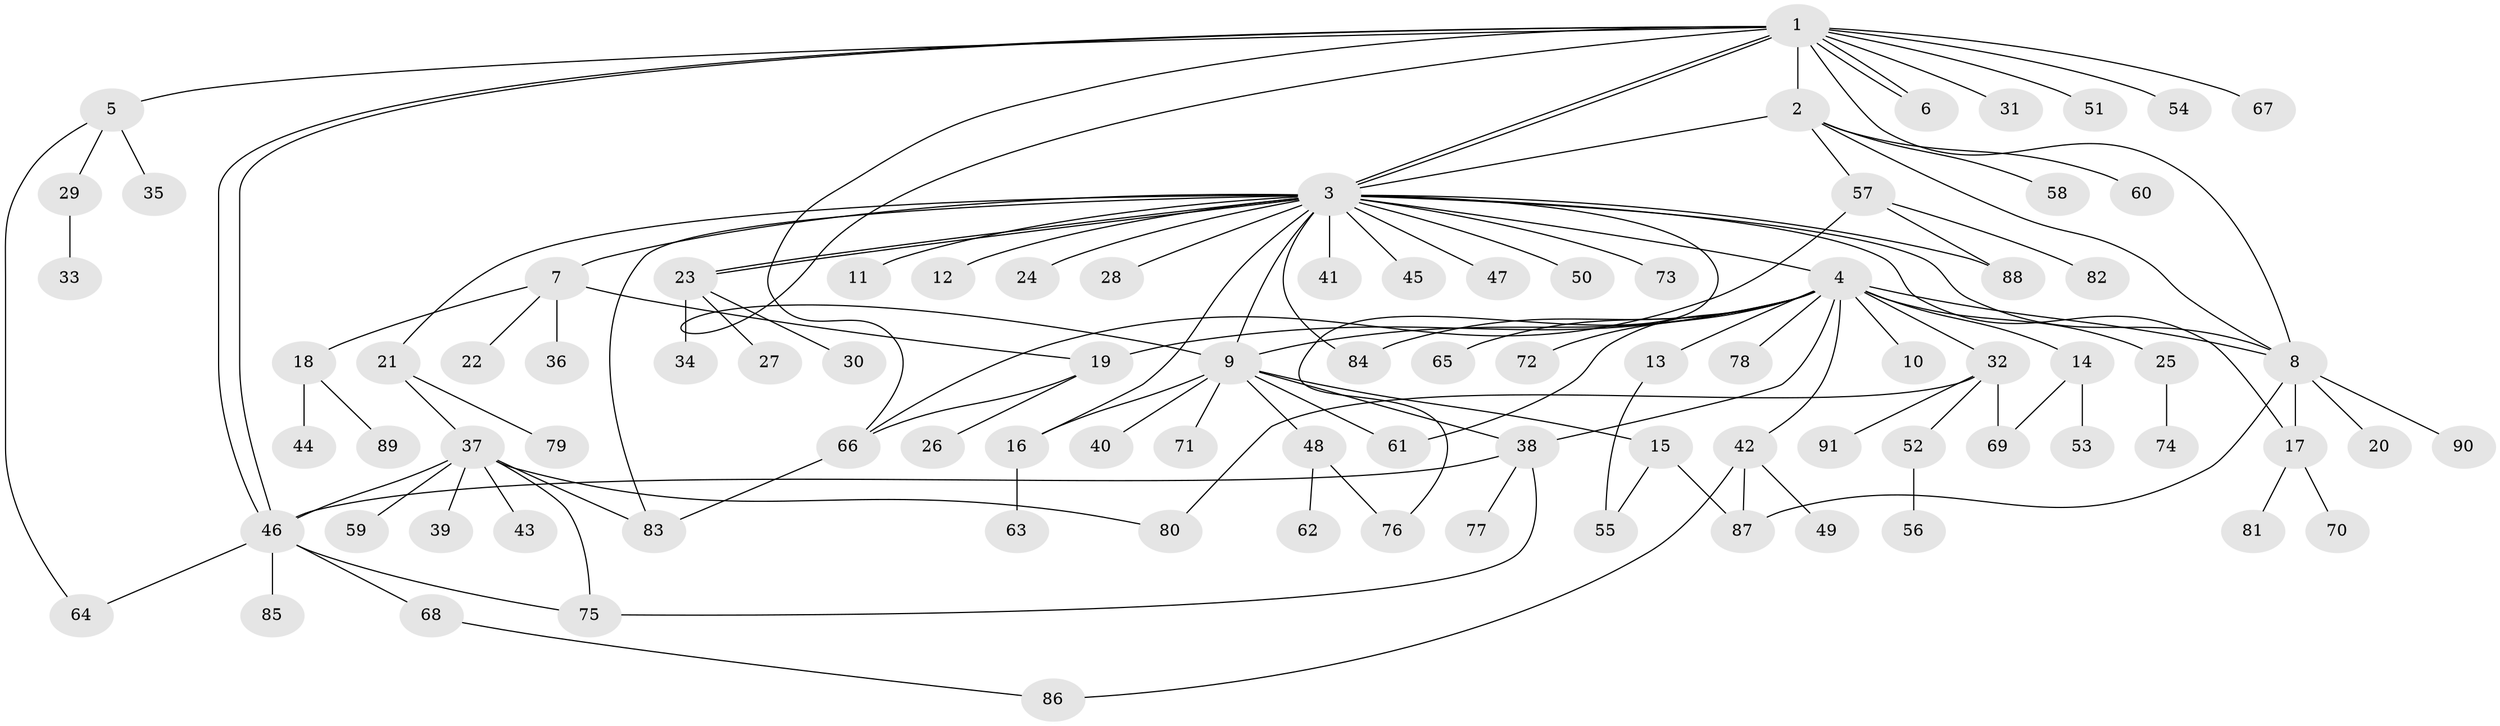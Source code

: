 // coarse degree distribution, {7: 0.02702702702702703, 6: 0.08108108108108109, 11: 0.02702702702702703, 13: 0.02702702702702703, 3: 0.10810810810810811, 1: 0.2972972972972973, 4: 0.10810810810810811, 8: 0.02702702702702703, 5: 0.05405405405405406, 2: 0.24324324324324326}
// Generated by graph-tools (version 1.1) at 2025/50/03/04/25 22:50:30]
// undirected, 91 vertices, 123 edges
graph export_dot {
  node [color=gray90,style=filled];
  1;
  2;
  3;
  4;
  5;
  6;
  7;
  8;
  9;
  10;
  11;
  12;
  13;
  14;
  15;
  16;
  17;
  18;
  19;
  20;
  21;
  22;
  23;
  24;
  25;
  26;
  27;
  28;
  29;
  30;
  31;
  32;
  33;
  34;
  35;
  36;
  37;
  38;
  39;
  40;
  41;
  42;
  43;
  44;
  45;
  46;
  47;
  48;
  49;
  50;
  51;
  52;
  53;
  54;
  55;
  56;
  57;
  58;
  59;
  60;
  61;
  62;
  63;
  64;
  65;
  66;
  67;
  68;
  69;
  70;
  71;
  72;
  73;
  74;
  75;
  76;
  77;
  78;
  79;
  80;
  81;
  82;
  83;
  84;
  85;
  86;
  87;
  88;
  89;
  90;
  91;
  1 -- 2;
  1 -- 3;
  1 -- 3;
  1 -- 5;
  1 -- 6;
  1 -- 6;
  1 -- 8;
  1 -- 9;
  1 -- 31;
  1 -- 46;
  1 -- 46;
  1 -- 51;
  1 -- 54;
  1 -- 66;
  1 -- 67;
  2 -- 3;
  2 -- 8;
  2 -- 57;
  2 -- 58;
  2 -- 60;
  3 -- 4;
  3 -- 7;
  3 -- 8;
  3 -- 9;
  3 -- 11;
  3 -- 12;
  3 -- 16;
  3 -- 17;
  3 -- 21;
  3 -- 23;
  3 -- 23;
  3 -- 24;
  3 -- 28;
  3 -- 41;
  3 -- 45;
  3 -- 47;
  3 -- 50;
  3 -- 73;
  3 -- 76;
  3 -- 83;
  3 -- 84;
  3 -- 88;
  4 -- 8;
  4 -- 9;
  4 -- 10;
  4 -- 13;
  4 -- 14;
  4 -- 19;
  4 -- 25;
  4 -- 32;
  4 -- 38;
  4 -- 42;
  4 -- 61;
  4 -- 65;
  4 -- 72;
  4 -- 78;
  4 -- 84;
  5 -- 29;
  5 -- 35;
  5 -- 64;
  7 -- 18;
  7 -- 19;
  7 -- 22;
  7 -- 36;
  8 -- 17;
  8 -- 20;
  8 -- 87;
  8 -- 90;
  9 -- 15;
  9 -- 16;
  9 -- 38;
  9 -- 40;
  9 -- 48;
  9 -- 61;
  9 -- 71;
  13 -- 55;
  14 -- 53;
  14 -- 69;
  15 -- 55;
  15 -- 87;
  16 -- 63;
  17 -- 70;
  17 -- 81;
  18 -- 44;
  18 -- 89;
  19 -- 26;
  19 -- 66;
  21 -- 37;
  21 -- 79;
  23 -- 27;
  23 -- 30;
  23 -- 34;
  25 -- 74;
  29 -- 33;
  32 -- 52;
  32 -- 69;
  32 -- 80;
  32 -- 91;
  37 -- 39;
  37 -- 43;
  37 -- 46;
  37 -- 59;
  37 -- 75;
  37 -- 80;
  37 -- 83;
  38 -- 46;
  38 -- 75;
  38 -- 77;
  42 -- 49;
  42 -- 86;
  42 -- 87;
  46 -- 64;
  46 -- 68;
  46 -- 75;
  46 -- 85;
  48 -- 62;
  48 -- 76;
  52 -- 56;
  57 -- 66;
  57 -- 82;
  57 -- 88;
  66 -- 83;
  68 -- 86;
}
